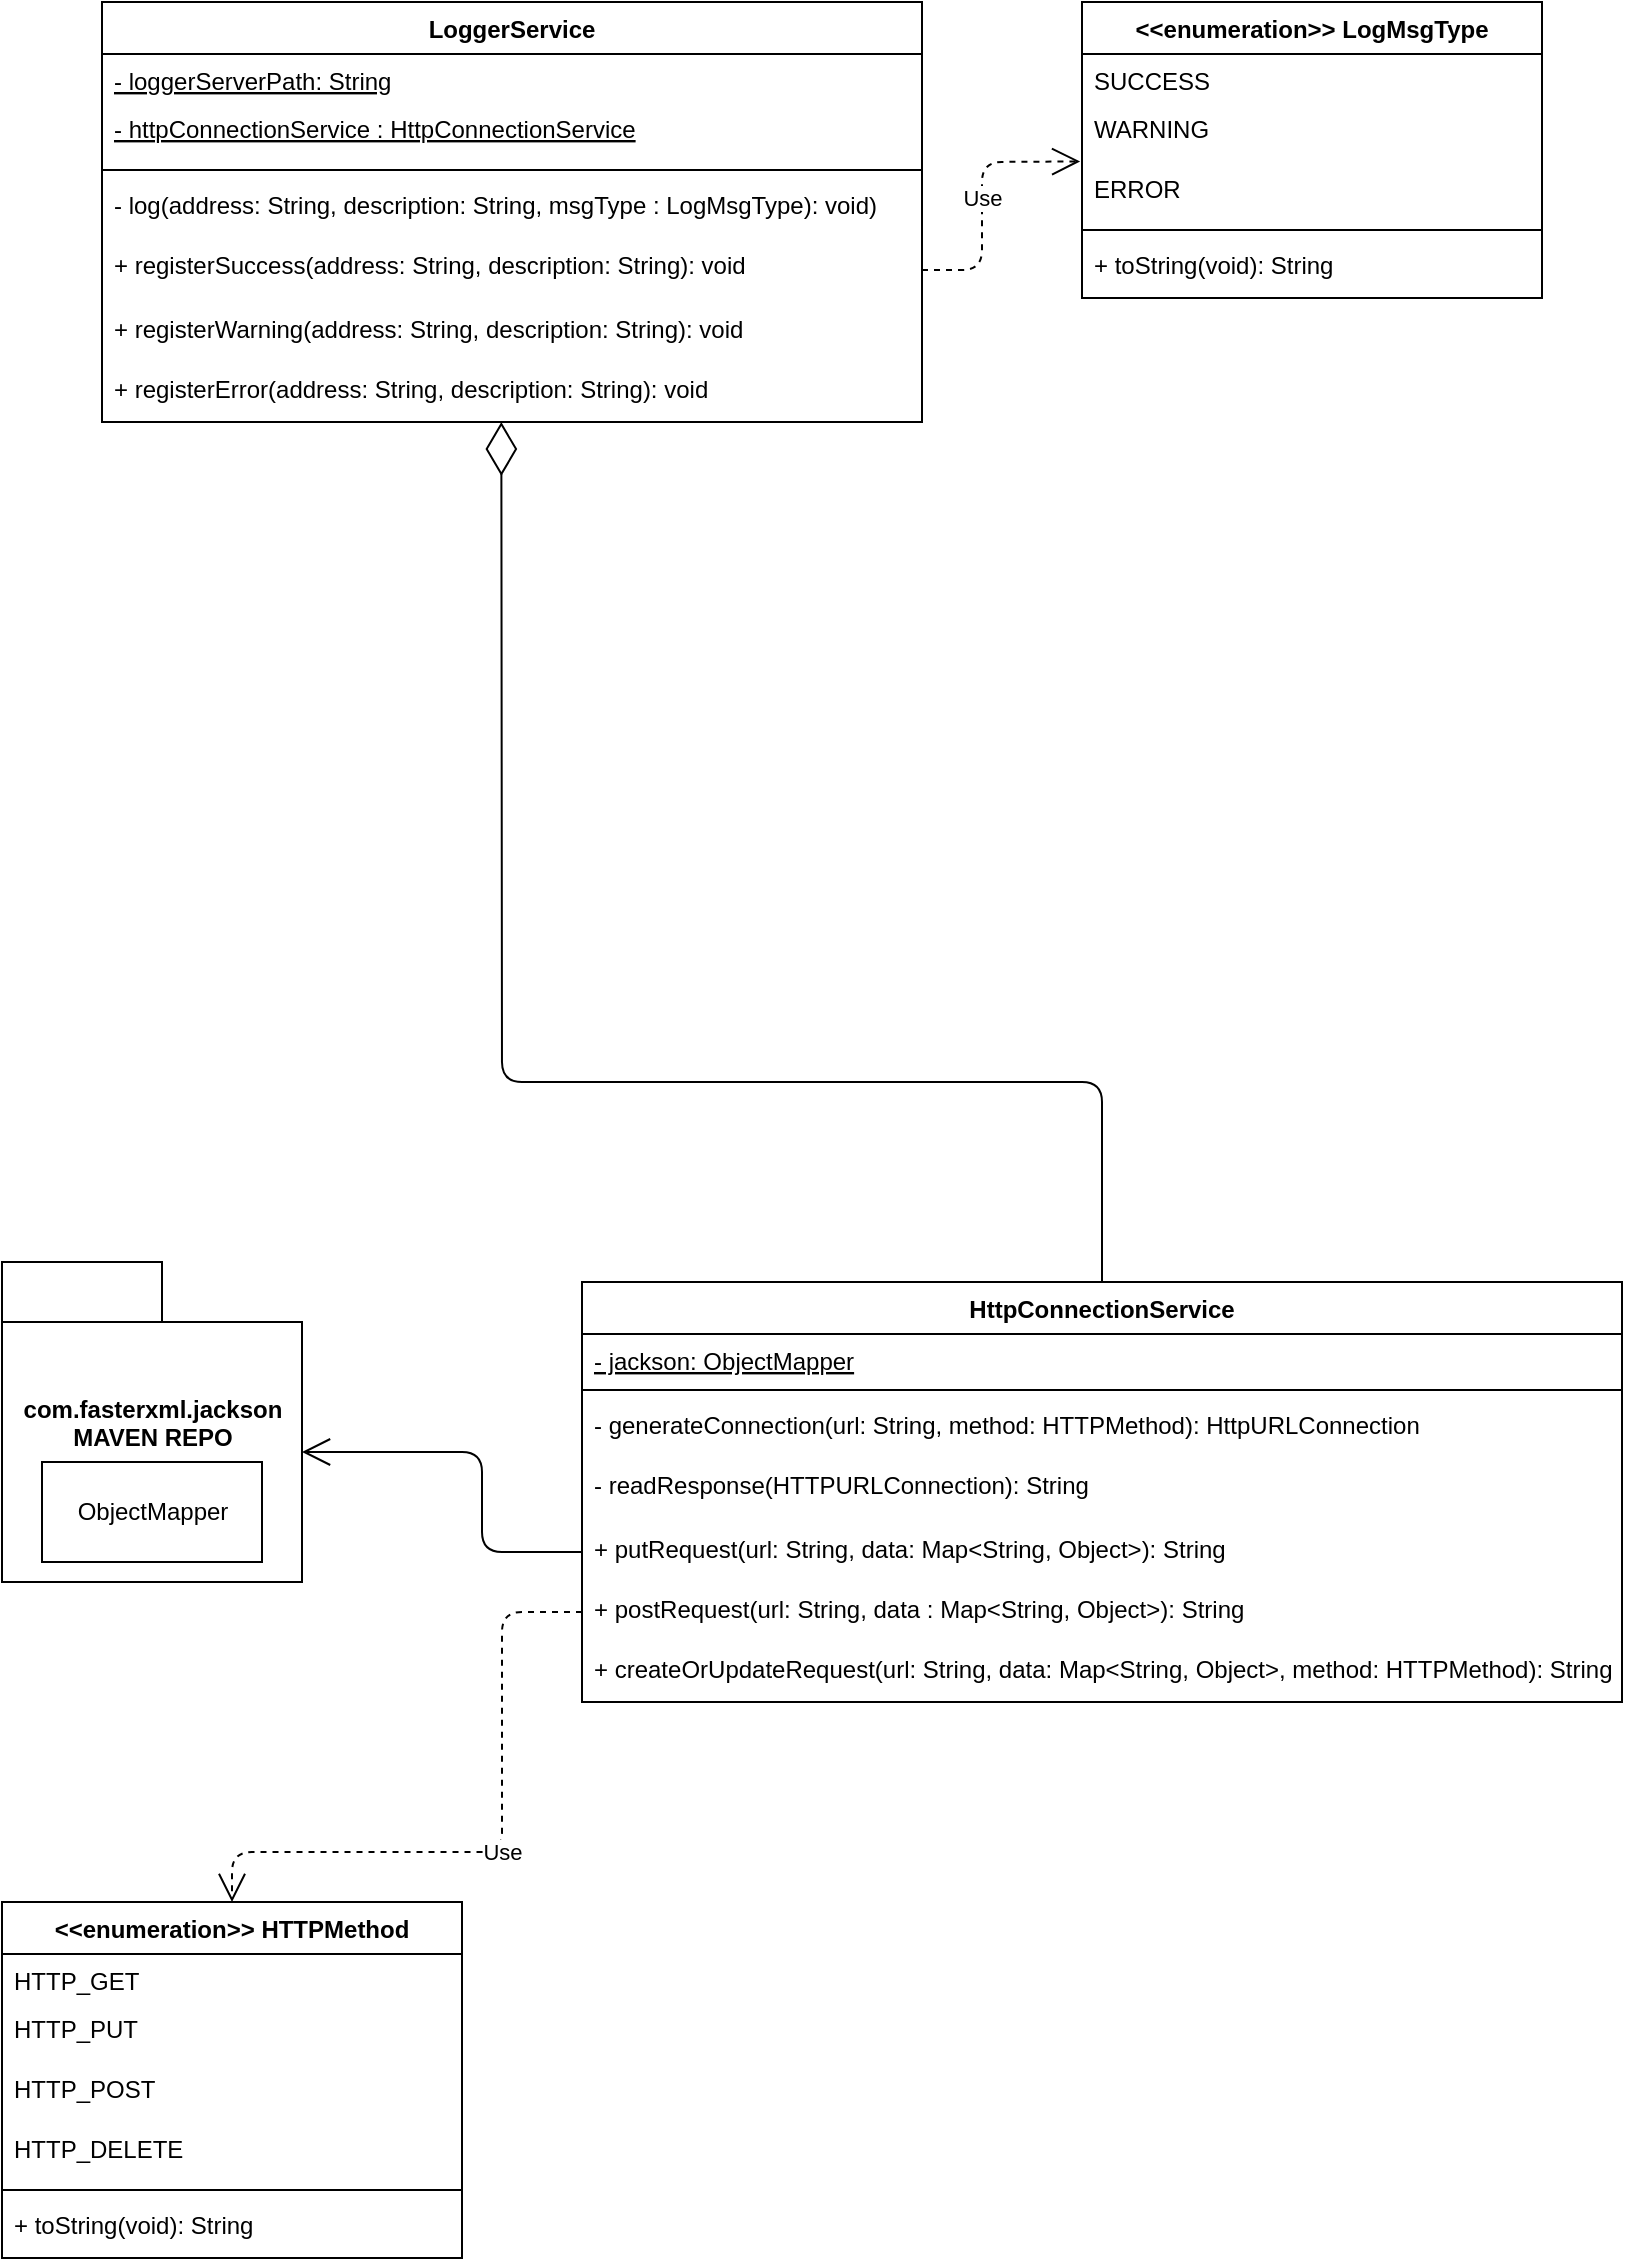 <mxfile version="14.6.13" type="device"><diagram id="C5RBs43oDa-KdzZeNtuy" name="Page-1"><mxGraphModel dx="3950" dy="2287" grid="1" gridSize="10" guides="1" tooltips="1" connect="1" arrows="1" fold="1" page="1" pageScale="1" pageWidth="827" pageHeight="1169" math="0" shadow="0"><root><mxCell id="WIyWlLk6GJQsqaUBKTNV-0"/><mxCell id="WIyWlLk6GJQsqaUBKTNV-1" parent="WIyWlLk6GJQsqaUBKTNV-0"/><mxCell id="LAdZjZObFxrwDexfej0z-448" value="&lt;&lt;enumeration&gt;&gt; LogMsgType" style="swimlane;fontStyle=1;align=center;verticalAlign=top;childLayout=stackLayout;horizontal=1;startSize=26;horizontalStack=0;resizeParent=1;resizeParentMax=0;resizeLast=0;collapsible=1;marginBottom=0;" vertex="1" parent="WIyWlLk6GJQsqaUBKTNV-1"><mxGeometry x="570" y="120" width="230" height="148" as="geometry"><mxRectangle x="100" y="140" width="140" height="26" as="alternateBounds"/></mxGeometry></mxCell><mxCell id="LAdZjZObFxrwDexfej0z-449" value="SUCCESS" style="text;strokeColor=none;fillColor=none;align=left;verticalAlign=top;spacingLeft=4;spacingRight=4;overflow=hidden;rotatable=0;points=[[0,0.5],[1,0.5]];portConstraint=eastwest;fontStyle=0" vertex="1" parent="LAdZjZObFxrwDexfej0z-448"><mxGeometry y="26" width="230" height="24" as="geometry"/></mxCell><mxCell id="LAdZjZObFxrwDexfej0z-588" value="WARNING" style="text;strokeColor=none;fillColor=none;align=left;verticalAlign=top;spacingLeft=4;spacingRight=4;overflow=hidden;rotatable=0;points=[[0,0.5],[1,0.5]];portConstraint=eastwest;fontStyle=0" vertex="1" parent="LAdZjZObFxrwDexfej0z-448"><mxGeometry y="50" width="230" height="30" as="geometry"/></mxCell><mxCell id="LAdZjZObFxrwDexfej0z-589" value="ERROR" style="text;strokeColor=none;fillColor=none;align=left;verticalAlign=top;spacingLeft=4;spacingRight=4;overflow=hidden;rotatable=0;points=[[0,0.5],[1,0.5]];portConstraint=eastwest;fontStyle=0" vertex="1" parent="LAdZjZObFxrwDexfej0z-448"><mxGeometry y="80" width="230" height="30" as="geometry"/></mxCell><mxCell id="LAdZjZObFxrwDexfej0z-451" value="" style="line;strokeWidth=1;fillColor=none;align=left;verticalAlign=middle;spacingTop=-1;spacingLeft=3;spacingRight=3;rotatable=0;labelPosition=right;points=[];portConstraint=eastwest;fontStyle=0" vertex="1" parent="LAdZjZObFxrwDexfej0z-448"><mxGeometry y="110" width="230" height="8" as="geometry"/></mxCell><mxCell id="LAdZjZObFxrwDexfej0z-452" value="+ toString(void): String" style="text;strokeColor=none;fillColor=none;align=left;verticalAlign=top;spacingLeft=4;spacingRight=4;overflow=hidden;rotatable=0;points=[[0,0.5],[1,0.5]];portConstraint=eastwest;fontStyle=0" vertex="1" parent="LAdZjZObFxrwDexfej0z-448"><mxGeometry y="118" width="230" height="30" as="geometry"/></mxCell><mxCell id="LAdZjZObFxrwDexfej0z-615" value="LoggerService" style="swimlane;fontStyle=1;align=center;verticalAlign=top;childLayout=stackLayout;horizontal=1;startSize=26;horizontalStack=0;resizeParent=1;resizeParentMax=0;resizeLast=0;collapsible=1;marginBottom=0;" vertex="1" parent="WIyWlLk6GJQsqaUBKTNV-1"><mxGeometry x="80" y="120" width="410" height="210" as="geometry"><mxRectangle x="100" y="140" width="140" height="26" as="alternateBounds"/></mxGeometry></mxCell><mxCell id="LAdZjZObFxrwDexfej0z-616" value="- loggerServerPath: String" style="text;strokeColor=none;fillColor=none;align=left;verticalAlign=top;spacingLeft=4;spacingRight=4;overflow=hidden;rotatable=0;points=[[0,0.5],[1,0.5]];portConstraint=eastwest;fontStyle=4" vertex="1" parent="LAdZjZObFxrwDexfej0z-615"><mxGeometry y="26" width="410" height="24" as="geometry"/></mxCell><mxCell id="LAdZjZObFxrwDexfej0z-618" value="- httpConnectionService : HttpConnectionService" style="text;strokeColor=none;fillColor=none;align=left;verticalAlign=top;spacingLeft=4;spacingRight=4;overflow=hidden;rotatable=0;points=[[0,0.5],[1,0.5]];portConstraint=eastwest;fontStyle=4" vertex="1" parent="LAdZjZObFxrwDexfej0z-615"><mxGeometry y="50" width="410" height="30" as="geometry"/></mxCell><mxCell id="LAdZjZObFxrwDexfej0z-619" value="" style="line;strokeWidth=1;fillColor=none;align=left;verticalAlign=middle;spacingTop=-1;spacingLeft=3;spacingRight=3;rotatable=0;labelPosition=right;points=[];portConstraint=eastwest;fontStyle=0" vertex="1" parent="LAdZjZObFxrwDexfej0z-615"><mxGeometry y="80" width="410" height="8" as="geometry"/></mxCell><mxCell id="LAdZjZObFxrwDexfej0z-620" value="- log(address: String, description: String, msgType : LogMsgType): void)" style="text;strokeColor=none;fillColor=none;align=left;verticalAlign=top;spacingLeft=4;spacingRight=4;overflow=hidden;rotatable=0;points=[[0,0.5],[1,0.5]];portConstraint=eastwest;fontStyle=0" vertex="1" parent="LAdZjZObFxrwDexfej0z-615"><mxGeometry y="88" width="410" height="30" as="geometry"/></mxCell><mxCell id="LAdZjZObFxrwDexfej0z-621" value="+ registerSuccess(address: String, description: String): void" style="text;strokeColor=none;fillColor=none;align=left;verticalAlign=top;spacingLeft=4;spacingRight=4;overflow=hidden;rotatable=0;points=[[0,0.5],[1,0.5]];portConstraint=eastwest;fontStyle=0" vertex="1" parent="LAdZjZObFxrwDexfej0z-615"><mxGeometry y="118" width="410" height="32" as="geometry"/></mxCell><mxCell id="LAdZjZObFxrwDexfej0z-622" value="+ registerWarning(address: String, description: String): void" style="text;strokeColor=none;fillColor=none;align=left;verticalAlign=top;spacingLeft=4;spacingRight=4;overflow=hidden;rotatable=0;points=[[0,0.5],[1,0.5]];portConstraint=eastwest;fontStyle=0" vertex="1" parent="LAdZjZObFxrwDexfej0z-615"><mxGeometry y="150" width="410" height="30" as="geometry"/></mxCell><mxCell id="LAdZjZObFxrwDexfej0z-623" value="+ registerError(address: String, description: String): void" style="text;strokeColor=none;fillColor=none;align=left;verticalAlign=top;spacingLeft=4;spacingRight=4;overflow=hidden;rotatable=0;points=[[0,0.5],[1,0.5]];portConstraint=eastwest;fontStyle=0" vertex="1" parent="LAdZjZObFxrwDexfej0z-615"><mxGeometry y="180" width="410" height="30" as="geometry"/></mxCell><mxCell id="LAdZjZObFxrwDexfej0z-633" value="Use" style="endArrow=open;endSize=12;dashed=1;html=1;exitX=1;exitY=0.5;exitDx=0;exitDy=0;entryX=-0.004;entryY=-0.009;entryDx=0;entryDy=0;entryPerimeter=0;" edge="1" parent="WIyWlLk6GJQsqaUBKTNV-1" source="LAdZjZObFxrwDexfej0z-621" target="LAdZjZObFxrwDexfej0z-589"><mxGeometry width="160" relative="1" as="geometry"><mxPoint x="270" y="340" as="sourcePoint"/><mxPoint x="430" y="340" as="targetPoint"/><Array as="points"><mxPoint x="520" y="254"/><mxPoint x="520" y="200"/></Array></mxGeometry></mxCell><mxCell id="LAdZjZObFxrwDexfej0z-634" value="&lt;&lt;enumeration&gt;&gt; HTTPMethod" style="swimlane;fontStyle=1;align=center;verticalAlign=top;childLayout=stackLayout;horizontal=1;startSize=26;horizontalStack=0;resizeParent=1;resizeParentMax=0;resizeLast=0;collapsible=1;marginBottom=0;" vertex="1" parent="WIyWlLk6GJQsqaUBKTNV-1"><mxGeometry x="30" y="1070" width="230" height="178" as="geometry"><mxRectangle x="100" y="140" width="140" height="26" as="alternateBounds"/></mxGeometry></mxCell><mxCell id="LAdZjZObFxrwDexfej0z-635" value="HTTP_GET" style="text;strokeColor=none;fillColor=none;align=left;verticalAlign=top;spacingLeft=4;spacingRight=4;overflow=hidden;rotatable=0;points=[[0,0.5],[1,0.5]];portConstraint=eastwest;fontStyle=0" vertex="1" parent="LAdZjZObFxrwDexfej0z-634"><mxGeometry y="26" width="230" height="24" as="geometry"/></mxCell><mxCell id="LAdZjZObFxrwDexfej0z-636" value="HTTP_PUT" style="text;strokeColor=none;fillColor=none;align=left;verticalAlign=top;spacingLeft=4;spacingRight=4;overflow=hidden;rotatable=0;points=[[0,0.5],[1,0.5]];portConstraint=eastwest;fontStyle=0" vertex="1" parent="LAdZjZObFxrwDexfej0z-634"><mxGeometry y="50" width="230" height="30" as="geometry"/></mxCell><mxCell id="LAdZjZObFxrwDexfej0z-637" value="HTTP_POST" style="text;strokeColor=none;fillColor=none;align=left;verticalAlign=top;spacingLeft=4;spacingRight=4;overflow=hidden;rotatable=0;points=[[0,0.5],[1,0.5]];portConstraint=eastwest;fontStyle=0" vertex="1" parent="LAdZjZObFxrwDexfej0z-634"><mxGeometry y="80" width="230" height="60" as="geometry"/></mxCell><mxCell id="LAdZjZObFxrwDexfej0z-638" value="" style="line;strokeWidth=1;fillColor=none;align=left;verticalAlign=middle;spacingTop=-1;spacingLeft=3;spacingRight=3;rotatable=0;labelPosition=right;points=[];portConstraint=eastwest;fontStyle=0" vertex="1" parent="LAdZjZObFxrwDexfej0z-634"><mxGeometry y="140" width="230" height="8" as="geometry"/></mxCell><mxCell id="LAdZjZObFxrwDexfej0z-639" value="+ toString(void): String" style="text;strokeColor=none;fillColor=none;align=left;verticalAlign=top;spacingLeft=4;spacingRight=4;overflow=hidden;rotatable=0;points=[[0,0.5],[1,0.5]];portConstraint=eastwest;fontStyle=0" vertex="1" parent="LAdZjZObFxrwDexfej0z-634"><mxGeometry y="148" width="230" height="30" as="geometry"/></mxCell><mxCell id="LAdZjZObFxrwDexfej0z-640" value="HTTP_DELETE" style="text;strokeColor=none;fillColor=none;align=left;verticalAlign=top;spacingLeft=4;spacingRight=4;overflow=hidden;rotatable=0;points=[[0,0.5],[1,0.5]];portConstraint=eastwest;fontStyle=0" vertex="1" parent="WIyWlLk6GJQsqaUBKTNV-1"><mxGeometry x="30" y="1180" width="230" height="60" as="geometry"/></mxCell><mxCell id="LAdZjZObFxrwDexfej0z-643" value="" style="group" vertex="1" connectable="0" parent="WIyWlLk6GJQsqaUBKTNV-1"><mxGeometry x="30" y="750" width="150" height="160" as="geometry"/></mxCell><mxCell id="LAdZjZObFxrwDexfej0z-641" value="com.fasterxml.jackson&lt;br&gt;MAVEN REPO&lt;br&gt;&lt;br&gt;&lt;br&gt;" style="shape=folder;fontStyle=1;tabWidth=80;tabHeight=30;tabPosition=left;html=1;boundedLbl=1;" vertex="1" parent="LAdZjZObFxrwDexfej0z-643"><mxGeometry width="150" height="160" as="geometry"/></mxCell><mxCell id="LAdZjZObFxrwDexfej0z-642" value="ObjectMapper" style="html=1;" vertex="1" parent="LAdZjZObFxrwDexfej0z-643"><mxGeometry x="20" y="100" width="110" height="50" as="geometry"/></mxCell><mxCell id="LAdZjZObFxrwDexfej0z-644" value="HttpConnectionService" style="swimlane;fontStyle=1;align=center;verticalAlign=top;childLayout=stackLayout;horizontal=1;startSize=26;horizontalStack=0;resizeParent=1;resizeParentMax=0;resizeLast=0;collapsible=1;marginBottom=0;" vertex="1" parent="WIyWlLk6GJQsqaUBKTNV-1"><mxGeometry x="320" y="760" width="520" height="210" as="geometry"><mxRectangle x="100" y="140" width="140" height="26" as="alternateBounds"/></mxGeometry></mxCell><mxCell id="LAdZjZObFxrwDexfej0z-645" value="- jackson: ObjectMapper" style="text;strokeColor=none;fillColor=none;align=left;verticalAlign=top;spacingLeft=4;spacingRight=4;overflow=hidden;rotatable=0;points=[[0,0.5],[1,0.5]];portConstraint=eastwest;fontStyle=4" vertex="1" parent="LAdZjZObFxrwDexfej0z-644"><mxGeometry y="26" width="520" height="24" as="geometry"/></mxCell><mxCell id="LAdZjZObFxrwDexfej0z-648" value="" style="line;strokeWidth=1;fillColor=none;align=left;verticalAlign=middle;spacingTop=-1;spacingLeft=3;spacingRight=3;rotatable=0;labelPosition=right;points=[];portConstraint=eastwest;fontStyle=0" vertex="1" parent="LAdZjZObFxrwDexfej0z-644"><mxGeometry y="50" width="520" height="8" as="geometry"/></mxCell><mxCell id="LAdZjZObFxrwDexfej0z-649" value="- generateConnection(url: String, method: HTTPMethod): HttpURLConnection" style="text;strokeColor=none;fillColor=none;align=left;verticalAlign=top;spacingLeft=4;spacingRight=4;overflow=hidden;rotatable=0;points=[[0,0.5],[1,0.5]];portConstraint=eastwest;fontStyle=0" vertex="1" parent="LAdZjZObFxrwDexfej0z-644"><mxGeometry y="58" width="520" height="30" as="geometry"/></mxCell><mxCell id="LAdZjZObFxrwDexfej0z-650" value="- readResponse(HTTPURLConnection): String" style="text;strokeColor=none;fillColor=none;align=left;verticalAlign=top;spacingLeft=4;spacingRight=4;overflow=hidden;rotatable=0;points=[[0,0.5],[1,0.5]];portConstraint=eastwest;fontStyle=0" vertex="1" parent="LAdZjZObFxrwDexfej0z-644"><mxGeometry y="88" width="520" height="32" as="geometry"/></mxCell><mxCell id="LAdZjZObFxrwDexfej0z-651" value="+ putRequest(url: String, data: Map&lt;String, Object&gt;): String" style="text;strokeColor=none;fillColor=none;align=left;verticalAlign=top;spacingLeft=4;spacingRight=4;overflow=hidden;rotatable=0;points=[[0,0.5],[1,0.5]];portConstraint=eastwest;fontStyle=0" vertex="1" parent="LAdZjZObFxrwDexfej0z-644"><mxGeometry y="120" width="520" height="30" as="geometry"/></mxCell><mxCell id="LAdZjZObFxrwDexfej0z-652" value="+ postRequest(url: String, data : Map&lt;String, Object&gt;): String" style="text;strokeColor=none;fillColor=none;align=left;verticalAlign=top;spacingLeft=4;spacingRight=4;overflow=hidden;rotatable=0;points=[[0,0.5],[1,0.5]];portConstraint=eastwest;fontStyle=0" vertex="1" parent="LAdZjZObFxrwDexfej0z-644"><mxGeometry y="150" width="520" height="30" as="geometry"/></mxCell><mxCell id="LAdZjZObFxrwDexfej0z-653" value="+ createOrUpdateRequest(url: String, data: Map&lt;String, Object&gt;, method: HTTPMethod): String" style="text;strokeColor=none;fillColor=none;align=left;verticalAlign=top;spacingLeft=4;spacingRight=4;overflow=hidden;rotatable=0;points=[[0,0.5],[1,0.5]];portConstraint=eastwest;fontStyle=0" vertex="1" parent="LAdZjZObFxrwDexfej0z-644"><mxGeometry y="180" width="520" height="30" as="geometry"/></mxCell><mxCell id="LAdZjZObFxrwDexfej0z-663" value="Use" style="endArrow=open;endSize=12;dashed=1;html=1;exitX=0;exitY=0.5;exitDx=0;exitDy=0;entryX=0.5;entryY=0;entryDx=0;entryDy=0;" edge="1" parent="WIyWlLk6GJQsqaUBKTNV-1" source="LAdZjZObFxrwDexfej0z-652" target="LAdZjZObFxrwDexfej0z-634"><mxGeometry width="160" relative="1" as="geometry"><mxPoint x="320" y="985" as="sourcePoint"/><mxPoint x="400" y="960" as="targetPoint"/><Array as="points"><mxPoint x="280" y="925"/><mxPoint x="280" y="1045"/><mxPoint x="145" y="1045"/></Array></mxGeometry></mxCell><mxCell id="LAdZjZObFxrwDexfej0z-664" value="" style="endArrow=open;endFill=1;endSize=12;html=1;entryX=0;entryY=0;entryDx=150;entryDy=95;entryPerimeter=0;exitX=0;exitY=0.5;exitDx=0;exitDy=0;" edge="1" parent="WIyWlLk6GJQsqaUBKTNV-1" source="LAdZjZObFxrwDexfej0z-651" target="LAdZjZObFxrwDexfej0z-641"><mxGeometry width="160" relative="1" as="geometry"><mxPoint x="190" y="960" as="sourcePoint"/><mxPoint x="350" y="960" as="targetPoint"/><Array as="points"><mxPoint x="270" y="895"/><mxPoint x="270" y="845"/></Array></mxGeometry></mxCell><mxCell id="LAdZjZObFxrwDexfej0z-665" value="" style="endArrow=diamondThin;endFill=0;endSize=24;html=1;exitX=0.5;exitY=0;exitDx=0;exitDy=0;entryX=0.487;entryY=1.002;entryDx=0;entryDy=0;entryPerimeter=0;" edge="1" parent="WIyWlLk6GJQsqaUBKTNV-1" source="LAdZjZObFxrwDexfej0z-644" target="LAdZjZObFxrwDexfej0z-623"><mxGeometry width="160" relative="1" as="geometry"><mxPoint x="320" y="430" as="sourcePoint"/><mxPoint x="491.23" y="351.42" as="targetPoint"/><Array as="points"><mxPoint x="580" y="660"/><mxPoint x="280" y="660"/></Array></mxGeometry></mxCell></root></mxGraphModel></diagram></mxfile>